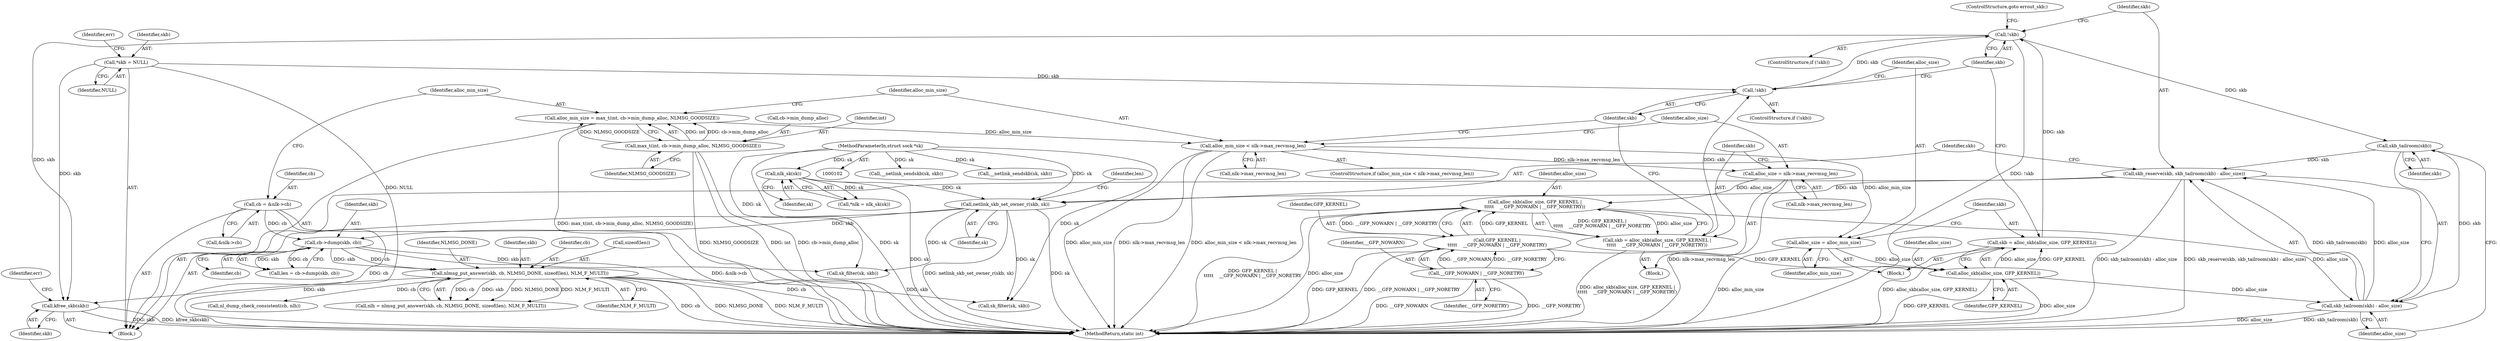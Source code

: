 digraph "0_linux_92964c79b357efd980812c4de5c1fd2ec8bb5520@API" {
"1000306" [label="(Call,kfree_skb(skb))"];
"1000199" [label="(Call,!skb)"];
"1000187" [label="(Call,!skb)"];
"1000177" [label="(Call,skb = alloc_skb(alloc_size, GFP_KERNEL |\n\t\t\t\t\t    __GFP_NOWARN | __GFP_NORETRY))"];
"1000179" [label="(Call,alloc_skb(alloc_size, GFP_KERNEL |\n\t\t\t\t\t    __GFP_NOWARN | __GFP_NORETRY))"];
"1000172" [label="(Call,alloc_size = nlk->max_recvmsg_len)"];
"1000166" [label="(Call,alloc_min_size < nlk->max_recvmsg_len)"];
"1000157" [label="(Call,alloc_min_size = max_t(int, cb->min_dump_alloc, NLMSG_GOODSIZE))"];
"1000159" [label="(Call,max_t(int, cb->min_dump_alloc, NLMSG_GOODSIZE))"];
"1000181" [label="(Call,GFP_KERNEL |\n\t\t\t\t\t    __GFP_NOWARN | __GFP_NORETRY)"];
"1000183" [label="(Call,__GFP_NOWARN | __GFP_NORETRY)"];
"1000112" [label="(Call,*skb = NULL)"];
"1000193" [label="(Call,skb = alloc_skb(alloc_size, GFP_KERNEL))"];
"1000195" [label="(Call,alloc_skb(alloc_size, GFP_KERNEL))"];
"1000190" [label="(Call,alloc_size = alloc_min_size)"];
"1000239" [label="(Call,nlmsg_put_answer(skb, cb, NLMSG_DONE, sizeof(len), NLM_F_MULTI))"];
"1000213" [label="(Call,cb->dump(skb, cb))"];
"1000208" [label="(Call,netlink_skb_set_owner_r(skb, sk))"];
"1000202" [label="(Call,skb_reserve(skb, skb_tailroom(skb) - alloc_size))"];
"1000205" [label="(Call,skb_tailroom(skb))"];
"1000204" [label="(Call,skb_tailroom(skb) - alloc_size)"];
"1000108" [label="(Call,nlk_sk(sk))"];
"1000103" [label="(MethodParameterIn,struct sock *sk)"];
"1000151" [label="(Call,cb = &nlk->cb)"];
"1000108" [label="(Call,nlk_sk(sk))"];
"1000226" [label="(Call,sk_filter(sk, skb))"];
"1000307" [label="(Identifier,skb)"];
"1000189" [label="(Block,)"];
"1000206" [label="(Identifier,skb)"];
"1000184" [label="(Identifier,__GFP_NOWARN)"];
"1000109" [label="(Identifier,sk)"];
"1000204" [label="(Call,skb_tailroom(skb) - alloc_size)"];
"1000199" [label="(Call,!skb)"];
"1000182" [label="(Identifier,GFP_KERNEL)"];
"1000179" [label="(Call,alloc_skb(alloc_size, GFP_KERNEL |\n\t\t\t\t\t    __GFP_NOWARN | __GFP_NORETRY))"];
"1000243" [label="(Call,sizeof(len))"];
"1000106" [label="(Call,*nlk = nlk_sk(sk))"];
"1000151" [label="(Call,cb = &nlk->cb)"];
"1000267" [label="(Call,__netlink_sendskb(sk, skb))"];
"1000157" [label="(Call,alloc_min_size = max_t(int, cb->min_dump_alloc, NLMSG_GOODSIZE))"];
"1000114" [label="(Identifier,NULL)"];
"1000197" [label="(Identifier,GFP_KERNEL)"];
"1000237" [label="(Call,nlh = nlmsg_put_answer(skb, cb, NLMSG_DONE, sizeof(len), NLM_F_MULTI))"];
"1000167" [label="(Identifier,alloc_min_size)"];
"1000120" [label="(Identifier,err)"];
"1000242" [label="(Identifier,NLMSG_DONE)"];
"1000215" [label="(Identifier,cb)"];
"1000180" [label="(Identifier,alloc_size)"];
"1000194" [label="(Identifier,skb)"];
"1000166" [label="(Call,alloc_min_size < nlk->max_recvmsg_len)"];
"1000196" [label="(Identifier,alloc_size)"];
"1000212" [label="(Identifier,len)"];
"1000205" [label="(Call,skb_tailroom(skb))"];
"1000174" [label="(Call,nlk->max_recvmsg_len)"];
"1000232" [label="(Call,__netlink_sendskb(sk, skb))"];
"1000240" [label="(Identifier,skb)"];
"1000213" [label="(Call,cb->dump(skb, cb))"];
"1000178" [label="(Identifier,skb)"];
"1000113" [label="(Identifier,skb)"];
"1000207" [label="(Identifier,alloc_size)"];
"1000193" [label="(Call,skb = alloc_skb(alloc_size, GFP_KERNEL))"];
"1000191" [label="(Identifier,alloc_size)"];
"1000173" [label="(Identifier,alloc_size)"];
"1000190" [label="(Call,alloc_size = alloc_min_size)"];
"1000186" [label="(ControlStructure,if (!skb))"];
"1000208" [label="(Call,netlink_skb_set_owner_r(skb, sk))"];
"1000168" [label="(Call,nlk->max_recvmsg_len)"];
"1000187" [label="(Call,!skb)"];
"1000152" [label="(Identifier,cb)"];
"1000211" [label="(Call,len = cb->dump(skb, cb))"];
"1000306" [label="(Call,kfree_skb(skb))"];
"1000112" [label="(Call,*skb = NULL)"];
"1000200" [label="(Identifier,skb)"];
"1000159" [label="(Call,max_t(int, cb->min_dump_alloc, NLMSG_GOODSIZE))"];
"1000241" [label="(Identifier,cb)"];
"1000165" [label="(ControlStructure,if (alloc_min_size < nlk->max_recvmsg_len))"];
"1000198" [label="(ControlStructure,if (!skb))"];
"1000239" [label="(Call,nlmsg_put_answer(skb, cb, NLMSG_DONE, sizeof(len), NLM_F_MULTI))"];
"1000172" [label="(Call,alloc_size = nlk->max_recvmsg_len)"];
"1000310" [label="(MethodReturn,static int)"];
"1000158" [label="(Identifier,alloc_min_size)"];
"1000161" [label="(Call,cb->min_dump_alloc)"];
"1000183" [label="(Call,__GFP_NOWARN | __GFP_NORETRY)"];
"1000195" [label="(Call,alloc_skb(alloc_size, GFP_KERNEL))"];
"1000192" [label="(Identifier,alloc_min_size)"];
"1000210" [label="(Identifier,sk)"];
"1000185" [label="(Identifier,__GFP_NORETRY)"];
"1000214" [label="(Identifier,skb)"];
"1000201" [label="(ControlStructure,goto errout_skb;)"];
"1000181" [label="(Call,GFP_KERNEL |\n\t\t\t\t\t    __GFP_NOWARN | __GFP_NORETRY)"];
"1000203" [label="(Identifier,skb)"];
"1000177" [label="(Call,skb = alloc_skb(alloc_size, GFP_KERNEL |\n\t\t\t\t\t    __GFP_NOWARN | __GFP_NORETRY))"];
"1000245" [label="(Identifier,NLM_F_MULTI)"];
"1000261" [label="(Call,sk_filter(sk, skb))"];
"1000209" [label="(Identifier,skb)"];
"1000250" [label="(Call,nl_dump_check_consistent(cb, nlh))"];
"1000171" [label="(Block,)"];
"1000202" [label="(Call,skb_reserve(skb, skb_tailroom(skb) - alloc_size))"];
"1000164" [label="(Identifier,NLMSG_GOODSIZE)"];
"1000160" [label="(Identifier,int)"];
"1000103" [label="(MethodParameterIn,struct sock *sk)"];
"1000309" [label="(Identifier,err)"];
"1000104" [label="(Block,)"];
"1000153" [label="(Call,&nlk->cb)"];
"1000188" [label="(Identifier,skb)"];
"1000306" -> "1000104"  [label="AST: "];
"1000306" -> "1000307"  [label="CFG: "];
"1000307" -> "1000306"  [label="AST: "];
"1000309" -> "1000306"  [label="CFG: "];
"1000306" -> "1000310"  [label="DDG: skb"];
"1000306" -> "1000310"  [label="DDG: kfree_skb(skb)"];
"1000199" -> "1000306"  [label="DDG: skb"];
"1000239" -> "1000306"  [label="DDG: skb"];
"1000112" -> "1000306"  [label="DDG: skb"];
"1000199" -> "1000198"  [label="AST: "];
"1000199" -> "1000200"  [label="CFG: "];
"1000200" -> "1000199"  [label="AST: "];
"1000201" -> "1000199"  [label="CFG: "];
"1000203" -> "1000199"  [label="CFG: "];
"1000199" -> "1000310"  [label="DDG: !skb"];
"1000187" -> "1000199"  [label="DDG: skb"];
"1000193" -> "1000199"  [label="DDG: skb"];
"1000199" -> "1000205"  [label="DDG: skb"];
"1000187" -> "1000186"  [label="AST: "];
"1000187" -> "1000188"  [label="CFG: "];
"1000188" -> "1000187"  [label="AST: "];
"1000191" -> "1000187"  [label="CFG: "];
"1000200" -> "1000187"  [label="CFG: "];
"1000177" -> "1000187"  [label="DDG: skb"];
"1000112" -> "1000187"  [label="DDG: skb"];
"1000177" -> "1000171"  [label="AST: "];
"1000177" -> "1000179"  [label="CFG: "];
"1000178" -> "1000177"  [label="AST: "];
"1000179" -> "1000177"  [label="AST: "];
"1000188" -> "1000177"  [label="CFG: "];
"1000177" -> "1000310"  [label="DDG: alloc_skb(alloc_size, GFP_KERNEL |\n\t\t\t\t\t    __GFP_NOWARN | __GFP_NORETRY)"];
"1000179" -> "1000177"  [label="DDG: alloc_size"];
"1000179" -> "1000177"  [label="DDG: GFP_KERNEL |\n\t\t\t\t\t    __GFP_NOWARN | __GFP_NORETRY"];
"1000179" -> "1000181"  [label="CFG: "];
"1000180" -> "1000179"  [label="AST: "];
"1000181" -> "1000179"  [label="AST: "];
"1000179" -> "1000310"  [label="DDG: GFP_KERNEL |\n\t\t\t\t\t    __GFP_NOWARN | __GFP_NORETRY"];
"1000179" -> "1000310"  [label="DDG: alloc_size"];
"1000172" -> "1000179"  [label="DDG: alloc_size"];
"1000181" -> "1000179"  [label="DDG: GFP_KERNEL"];
"1000181" -> "1000179"  [label="DDG: __GFP_NOWARN | __GFP_NORETRY"];
"1000179" -> "1000204"  [label="DDG: alloc_size"];
"1000172" -> "1000171"  [label="AST: "];
"1000172" -> "1000174"  [label="CFG: "];
"1000173" -> "1000172"  [label="AST: "];
"1000174" -> "1000172"  [label="AST: "];
"1000178" -> "1000172"  [label="CFG: "];
"1000172" -> "1000310"  [label="DDG: nlk->max_recvmsg_len"];
"1000166" -> "1000172"  [label="DDG: nlk->max_recvmsg_len"];
"1000166" -> "1000165"  [label="AST: "];
"1000166" -> "1000168"  [label="CFG: "];
"1000167" -> "1000166"  [label="AST: "];
"1000168" -> "1000166"  [label="AST: "];
"1000173" -> "1000166"  [label="CFG: "];
"1000188" -> "1000166"  [label="CFG: "];
"1000166" -> "1000310"  [label="DDG: nlk->max_recvmsg_len"];
"1000166" -> "1000310"  [label="DDG: alloc_min_size < nlk->max_recvmsg_len"];
"1000166" -> "1000310"  [label="DDG: alloc_min_size"];
"1000157" -> "1000166"  [label="DDG: alloc_min_size"];
"1000166" -> "1000190"  [label="DDG: alloc_min_size"];
"1000157" -> "1000104"  [label="AST: "];
"1000157" -> "1000159"  [label="CFG: "];
"1000158" -> "1000157"  [label="AST: "];
"1000159" -> "1000157"  [label="AST: "];
"1000167" -> "1000157"  [label="CFG: "];
"1000157" -> "1000310"  [label="DDG: max_t(int, cb->min_dump_alloc, NLMSG_GOODSIZE)"];
"1000159" -> "1000157"  [label="DDG: int"];
"1000159" -> "1000157"  [label="DDG: cb->min_dump_alloc"];
"1000159" -> "1000157"  [label="DDG: NLMSG_GOODSIZE"];
"1000159" -> "1000164"  [label="CFG: "];
"1000160" -> "1000159"  [label="AST: "];
"1000161" -> "1000159"  [label="AST: "];
"1000164" -> "1000159"  [label="AST: "];
"1000159" -> "1000310"  [label="DDG: NLMSG_GOODSIZE"];
"1000159" -> "1000310"  [label="DDG: int"];
"1000159" -> "1000310"  [label="DDG: cb->min_dump_alloc"];
"1000181" -> "1000183"  [label="CFG: "];
"1000182" -> "1000181"  [label="AST: "];
"1000183" -> "1000181"  [label="AST: "];
"1000181" -> "1000310"  [label="DDG: GFP_KERNEL"];
"1000181" -> "1000310"  [label="DDG: __GFP_NOWARN | __GFP_NORETRY"];
"1000183" -> "1000181"  [label="DDG: __GFP_NOWARN"];
"1000183" -> "1000181"  [label="DDG: __GFP_NORETRY"];
"1000181" -> "1000195"  [label="DDG: GFP_KERNEL"];
"1000183" -> "1000185"  [label="CFG: "];
"1000184" -> "1000183"  [label="AST: "];
"1000185" -> "1000183"  [label="AST: "];
"1000183" -> "1000310"  [label="DDG: __GFP_NORETRY"];
"1000183" -> "1000310"  [label="DDG: __GFP_NOWARN"];
"1000112" -> "1000104"  [label="AST: "];
"1000112" -> "1000114"  [label="CFG: "];
"1000113" -> "1000112"  [label="AST: "];
"1000114" -> "1000112"  [label="AST: "];
"1000120" -> "1000112"  [label="CFG: "];
"1000112" -> "1000310"  [label="DDG: NULL"];
"1000193" -> "1000189"  [label="AST: "];
"1000193" -> "1000195"  [label="CFG: "];
"1000194" -> "1000193"  [label="AST: "];
"1000195" -> "1000193"  [label="AST: "];
"1000200" -> "1000193"  [label="CFG: "];
"1000193" -> "1000310"  [label="DDG: alloc_skb(alloc_size, GFP_KERNEL)"];
"1000195" -> "1000193"  [label="DDG: alloc_size"];
"1000195" -> "1000193"  [label="DDG: GFP_KERNEL"];
"1000195" -> "1000197"  [label="CFG: "];
"1000196" -> "1000195"  [label="AST: "];
"1000197" -> "1000195"  [label="AST: "];
"1000195" -> "1000310"  [label="DDG: GFP_KERNEL"];
"1000195" -> "1000310"  [label="DDG: alloc_size"];
"1000190" -> "1000195"  [label="DDG: alloc_size"];
"1000195" -> "1000204"  [label="DDG: alloc_size"];
"1000190" -> "1000189"  [label="AST: "];
"1000190" -> "1000192"  [label="CFG: "];
"1000191" -> "1000190"  [label="AST: "];
"1000192" -> "1000190"  [label="AST: "];
"1000194" -> "1000190"  [label="CFG: "];
"1000190" -> "1000310"  [label="DDG: alloc_min_size"];
"1000239" -> "1000237"  [label="AST: "];
"1000239" -> "1000245"  [label="CFG: "];
"1000240" -> "1000239"  [label="AST: "];
"1000241" -> "1000239"  [label="AST: "];
"1000242" -> "1000239"  [label="AST: "];
"1000243" -> "1000239"  [label="AST: "];
"1000245" -> "1000239"  [label="AST: "];
"1000237" -> "1000239"  [label="CFG: "];
"1000239" -> "1000310"  [label="DDG: NLMSG_DONE"];
"1000239" -> "1000310"  [label="DDG: NLM_F_MULTI"];
"1000239" -> "1000310"  [label="DDG: cb"];
"1000239" -> "1000237"  [label="DDG: cb"];
"1000239" -> "1000237"  [label="DDG: skb"];
"1000239" -> "1000237"  [label="DDG: NLMSG_DONE"];
"1000239" -> "1000237"  [label="DDG: NLM_F_MULTI"];
"1000213" -> "1000239"  [label="DDG: skb"];
"1000213" -> "1000239"  [label="DDG: cb"];
"1000239" -> "1000250"  [label="DDG: cb"];
"1000239" -> "1000261"  [label="DDG: skb"];
"1000213" -> "1000211"  [label="AST: "];
"1000213" -> "1000215"  [label="CFG: "];
"1000214" -> "1000213"  [label="AST: "];
"1000215" -> "1000213"  [label="AST: "];
"1000211" -> "1000213"  [label="CFG: "];
"1000213" -> "1000310"  [label="DDG: cb"];
"1000213" -> "1000211"  [label="DDG: skb"];
"1000213" -> "1000211"  [label="DDG: cb"];
"1000208" -> "1000213"  [label="DDG: skb"];
"1000151" -> "1000213"  [label="DDG: cb"];
"1000213" -> "1000226"  [label="DDG: skb"];
"1000208" -> "1000104"  [label="AST: "];
"1000208" -> "1000210"  [label="CFG: "];
"1000209" -> "1000208"  [label="AST: "];
"1000210" -> "1000208"  [label="AST: "];
"1000212" -> "1000208"  [label="CFG: "];
"1000208" -> "1000310"  [label="DDG: sk"];
"1000208" -> "1000310"  [label="DDG: netlink_skb_set_owner_r(skb, sk)"];
"1000202" -> "1000208"  [label="DDG: skb"];
"1000108" -> "1000208"  [label="DDG: sk"];
"1000103" -> "1000208"  [label="DDG: sk"];
"1000208" -> "1000226"  [label="DDG: sk"];
"1000208" -> "1000261"  [label="DDG: sk"];
"1000202" -> "1000104"  [label="AST: "];
"1000202" -> "1000204"  [label="CFG: "];
"1000203" -> "1000202"  [label="AST: "];
"1000204" -> "1000202"  [label="AST: "];
"1000209" -> "1000202"  [label="CFG: "];
"1000202" -> "1000310"  [label="DDG: skb_tailroom(skb) - alloc_size"];
"1000202" -> "1000310"  [label="DDG: skb_reserve(skb, skb_tailroom(skb) - alloc_size)"];
"1000205" -> "1000202"  [label="DDG: skb"];
"1000204" -> "1000202"  [label="DDG: skb_tailroom(skb)"];
"1000204" -> "1000202"  [label="DDG: alloc_size"];
"1000205" -> "1000204"  [label="AST: "];
"1000205" -> "1000206"  [label="CFG: "];
"1000206" -> "1000205"  [label="AST: "];
"1000207" -> "1000205"  [label="CFG: "];
"1000205" -> "1000204"  [label="DDG: skb"];
"1000204" -> "1000207"  [label="CFG: "];
"1000207" -> "1000204"  [label="AST: "];
"1000204" -> "1000310"  [label="DDG: alloc_size"];
"1000204" -> "1000310"  [label="DDG: skb_tailroom(skb)"];
"1000108" -> "1000106"  [label="AST: "];
"1000108" -> "1000109"  [label="CFG: "];
"1000109" -> "1000108"  [label="AST: "];
"1000106" -> "1000108"  [label="CFG: "];
"1000108" -> "1000310"  [label="DDG: sk"];
"1000108" -> "1000106"  [label="DDG: sk"];
"1000103" -> "1000108"  [label="DDG: sk"];
"1000103" -> "1000102"  [label="AST: "];
"1000103" -> "1000310"  [label="DDG: sk"];
"1000103" -> "1000226"  [label="DDG: sk"];
"1000103" -> "1000232"  [label="DDG: sk"];
"1000103" -> "1000261"  [label="DDG: sk"];
"1000103" -> "1000267"  [label="DDG: sk"];
"1000151" -> "1000104"  [label="AST: "];
"1000151" -> "1000153"  [label="CFG: "];
"1000152" -> "1000151"  [label="AST: "];
"1000153" -> "1000151"  [label="AST: "];
"1000158" -> "1000151"  [label="CFG: "];
"1000151" -> "1000310"  [label="DDG: cb"];
"1000151" -> "1000310"  [label="DDG: &nlk->cb"];
}

